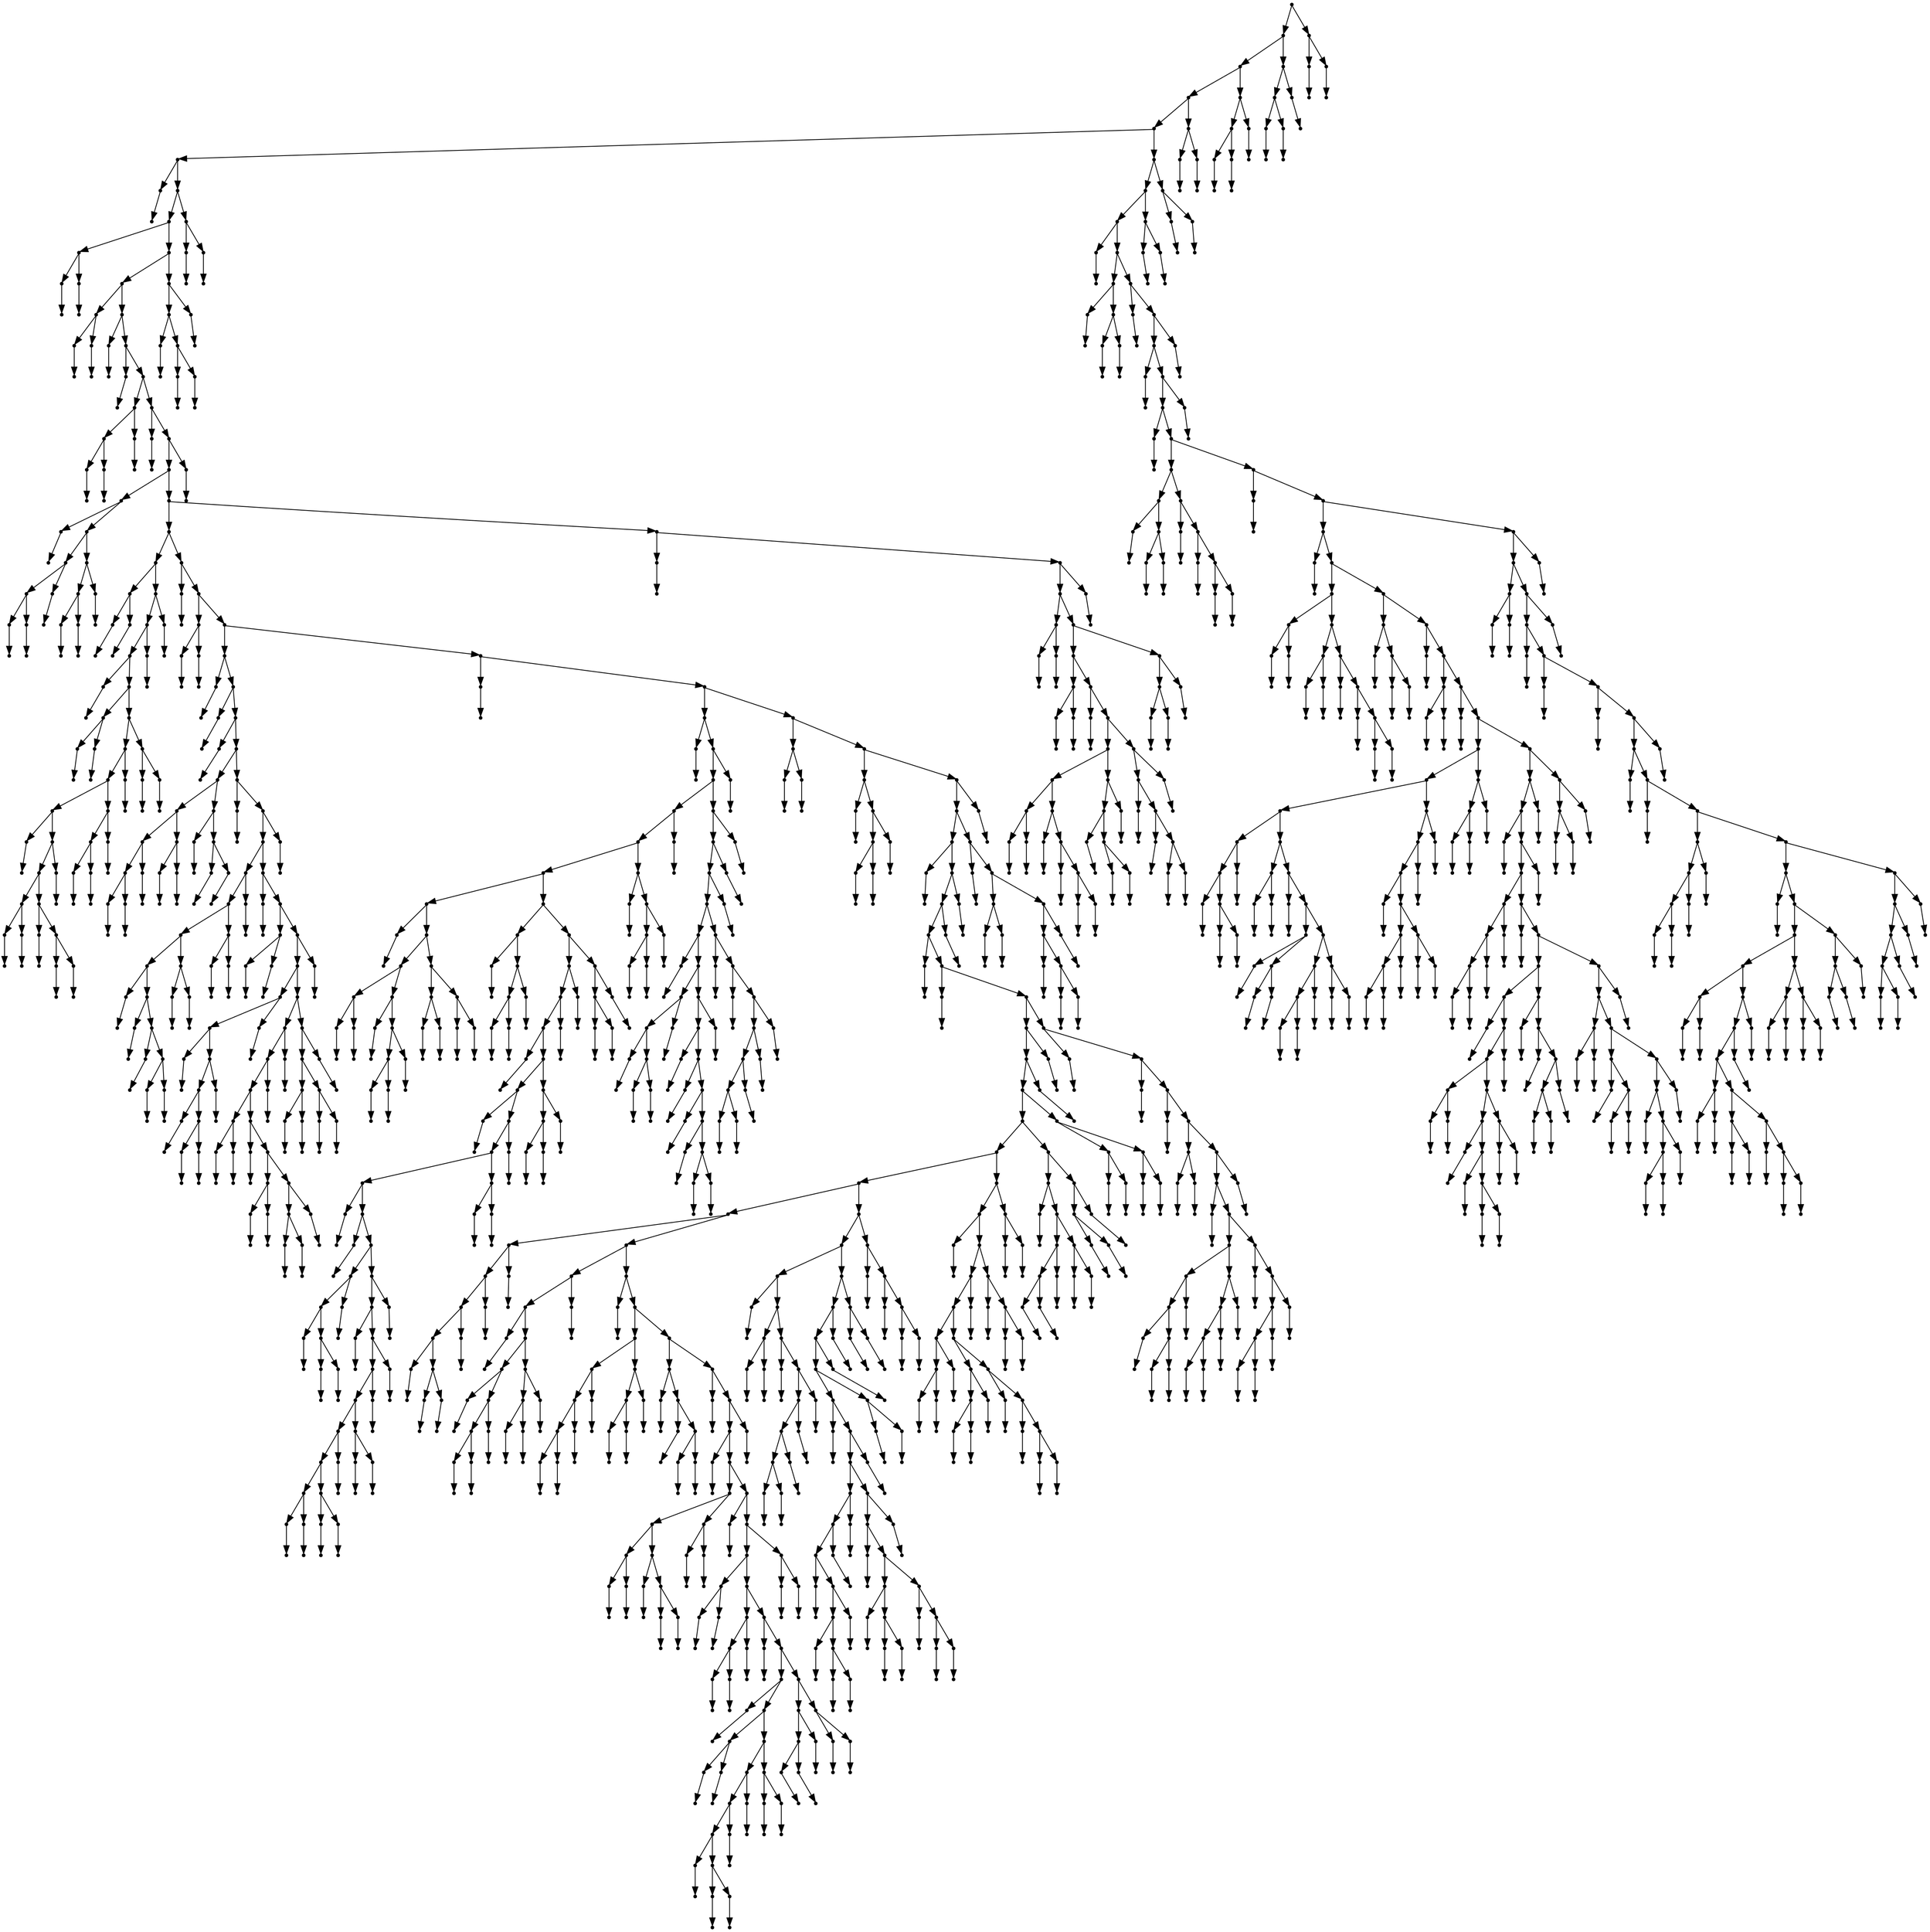 digraph {
  1534 [shape=point];
  1528 [shape=point];
  1519 [shape=point];
  1510 [shape=point];
  1504 [shape=point];
  1090 [shape=point];
  1 [shape=point];
  0 [shape=point];
  1089 [shape=point];
  1083 [shape=point];
  6 [shape=point];
  3 [shape=point];
  2 [shape=point];
  5 [shape=point];
  4 [shape=point];
  1082 [shape=point];
  1070 [shape=point];
  11 [shape=point];
  8 [shape=point];
  7 [shape=point];
  10 [shape=point];
  9 [shape=point];
  1069 [shape=point];
  13 [shape=point];
  12 [shape=point];
  1068 [shape=point];
  15 [shape=point];
  14 [shape=point];
  1067 [shape=point];
  23 [shape=point];
  20 [shape=point];
  17 [shape=point];
  16 [shape=point];
  19 [shape=point];
  18 [shape=point];
  22 [shape=point];
  21 [shape=point];
  1066 [shape=point];
  25 [shape=point];
  24 [shape=point];
  1065 [shape=point];
  1062 [shape=point];
  45 [shape=point];
  27 [shape=point];
  26 [shape=point];
  44 [shape=point];
  35 [shape=point];
  32 [shape=point];
  29 [shape=point];
  28 [shape=point];
  31 [shape=point];
  30 [shape=point];
  34 [shape=point];
  33 [shape=point];
  43 [shape=point];
  40 [shape=point];
  37 [shape=point];
  36 [shape=point];
  39 [shape=point];
  38 [shape=point];
  42 [shape=point];
  41 [shape=point];
  1061 [shape=point];
  986 [shape=point];
  104 [shape=point];
  50 [shape=point];
  47 [shape=point];
  46 [shape=point];
  49 [shape=point];
  48 [shape=point];
  103 [shape=point];
  100 [shape=point];
  97 [shape=point];
  52 [shape=point];
  51 [shape=point];
  96 [shape=point];
  57 [shape=point];
  54 [shape=point];
  53 [shape=point];
  56 [shape=point];
  55 [shape=point];
  95 [shape=point];
  89 [shape=point];
  86 [shape=point];
  77 [shape=point];
  59 [shape=point];
  58 [shape=point];
  76 [shape=point];
  73 [shape=point];
  64 [shape=point];
  61 [shape=point];
  60 [shape=point];
  63 [shape=point];
  62 [shape=point];
  72 [shape=point];
  66 [shape=point];
  65 [shape=point];
  71 [shape=point];
  68 [shape=point];
  67 [shape=point];
  70 [shape=point];
  69 [shape=point];
  75 [shape=point];
  74 [shape=point];
  85 [shape=point];
  82 [shape=point];
  79 [shape=point];
  78 [shape=point];
  81 [shape=point];
  80 [shape=point];
  84 [shape=point];
  83 [shape=point];
  88 [shape=point];
  87 [shape=point];
  94 [shape=point];
  91 [shape=point];
  90 [shape=point];
  93 [shape=point];
  92 [shape=point];
  99 [shape=point];
  98 [shape=point];
  102 [shape=point];
  101 [shape=point];
  985 [shape=point];
  106 [shape=point];
  105 [shape=point];
  984 [shape=point];
  111 [shape=point];
  108 [shape=point];
  107 [shape=point];
  110 [shape=point];
  109 [shape=point];
  983 [shape=point];
  254 [shape=point];
  113 [shape=point];
  112 [shape=point];
  253 [shape=point];
  115 [shape=point];
  114 [shape=point];
  252 [shape=point];
  117 [shape=point];
  116 [shape=point];
  251 [shape=point];
  140 [shape=point];
  131 [shape=point];
  125 [shape=point];
  122 [shape=point];
  119 [shape=point];
  118 [shape=point];
  121 [shape=point];
  120 [shape=point];
  124 [shape=point];
  123 [shape=point];
  130 [shape=point];
  127 [shape=point];
  126 [shape=point];
  129 [shape=point];
  128 [shape=point];
  139 [shape=point];
  133 [shape=point];
  132 [shape=point];
  138 [shape=point];
  135 [shape=point];
  134 [shape=point];
  137 [shape=point];
  136 [shape=point];
  250 [shape=point];
  142 [shape=point];
  141 [shape=point];
  249 [shape=point];
  246 [shape=point];
  171 [shape=point];
  168 [shape=point];
  162 [shape=point];
  156 [shape=point];
  144 [shape=point];
  143 [shape=point];
  155 [shape=point];
  146 [shape=point];
  145 [shape=point];
  154 [shape=point];
  148 [shape=point];
  147 [shape=point];
  153 [shape=point];
  150 [shape=point];
  149 [shape=point];
  152 [shape=point];
  151 [shape=point];
  161 [shape=point];
  158 [shape=point];
  157 [shape=point];
  160 [shape=point];
  159 [shape=point];
  167 [shape=point];
  164 [shape=point];
  163 [shape=point];
  166 [shape=point];
  165 [shape=point];
  170 [shape=point];
  169 [shape=point];
  245 [shape=point];
  173 [shape=point];
  172 [shape=point];
  244 [shape=point];
  178 [shape=point];
  175 [shape=point];
  174 [shape=point];
  177 [shape=point];
  176 [shape=point];
  243 [shape=point];
  240 [shape=point];
  195 [shape=point];
  192 [shape=point];
  180 [shape=point];
  179 [shape=point];
  191 [shape=point];
  188 [shape=point];
  182 [shape=point];
  181 [shape=point];
  187 [shape=point];
  184 [shape=point];
  183 [shape=point];
  186 [shape=point];
  185 [shape=point];
  190 [shape=point];
  189 [shape=point];
  194 [shape=point];
  193 [shape=point];
  239 [shape=point];
  224 [shape=point];
  221 [shape=point];
  218 [shape=point];
  200 [shape=point];
  197 [shape=point];
  196 [shape=point];
  199 [shape=point];
  198 [shape=point];
  217 [shape=point];
  202 [shape=point];
  201 [shape=point];
  216 [shape=point];
  207 [shape=point];
  204 [shape=point];
  203 [shape=point];
  206 [shape=point];
  205 [shape=point];
  215 [shape=point];
  212 [shape=point];
  209 [shape=point];
  208 [shape=point];
  211 [shape=point];
  210 [shape=point];
  214 [shape=point];
  213 [shape=point];
  220 [shape=point];
  219 [shape=point];
  223 [shape=point];
  222 [shape=point];
  238 [shape=point];
  235 [shape=point];
  229 [shape=point];
  226 [shape=point];
  225 [shape=point];
  228 [shape=point];
  227 [shape=point];
  234 [shape=point];
  231 [shape=point];
  230 [shape=point];
  233 [shape=point];
  232 [shape=point];
  237 [shape=point];
  236 [shape=point];
  242 [shape=point];
  241 [shape=point];
  248 [shape=point];
  247 [shape=point];
  982 [shape=point];
  256 [shape=point];
  255 [shape=point];
  981 [shape=point];
  477 [shape=point];
  258 [shape=point];
  257 [shape=point];
  476 [shape=point];
  473 [shape=point];
  407 [shape=point];
  404 [shape=point];
  392 [shape=point];
  290 [shape=point];
  260 [shape=point];
  259 [shape=point];
  289 [shape=point];
  277 [shape=point];
  265 [shape=point];
  262 [shape=point];
  261 [shape=point];
  264 [shape=point];
  263 [shape=point];
  276 [shape=point];
  267 [shape=point];
  266 [shape=point];
  275 [shape=point];
  272 [shape=point];
  269 [shape=point];
  268 [shape=point];
  271 [shape=point];
  270 [shape=point];
  274 [shape=point];
  273 [shape=point];
  288 [shape=point];
  282 [shape=point];
  279 [shape=point];
  278 [shape=point];
  281 [shape=point];
  280 [shape=point];
  287 [shape=point];
  284 [shape=point];
  283 [shape=point];
  286 [shape=point];
  285 [shape=point];
  391 [shape=point];
  301 [shape=point];
  292 [shape=point];
  291 [shape=point];
  300 [shape=point];
  297 [shape=point];
  294 [shape=point];
  293 [shape=point];
  296 [shape=point];
  295 [shape=point];
  299 [shape=point];
  298 [shape=point];
  390 [shape=point];
  381 [shape=point];
  378 [shape=point];
  375 [shape=point];
  303 [shape=point];
  302 [shape=point];
  374 [shape=point];
  365 [shape=point];
  305 [shape=point];
  304 [shape=point];
  364 [shape=point];
  361 [shape=point];
  355 [shape=point];
  307 [shape=point];
  306 [shape=point];
  354 [shape=point];
  309 [shape=point];
  308 [shape=point];
  353 [shape=point];
  320 [shape=point];
  317 [shape=point];
  311 [shape=point];
  310 [shape=point];
  316 [shape=point];
  313 [shape=point];
  312 [shape=point];
  315 [shape=point];
  314 [shape=point];
  319 [shape=point];
  318 [shape=point];
  352 [shape=point];
  349 [shape=point];
  322 [shape=point];
  321 [shape=point];
  348 [shape=point];
  345 [shape=point];
  342 [shape=point];
  336 [shape=point];
  333 [shape=point];
  327 [shape=point];
  324 [shape=point];
  323 [shape=point];
  326 [shape=point];
  325 [shape=point];
  332 [shape=point];
  329 [shape=point];
  328 [shape=point];
  331 [shape=point];
  330 [shape=point];
  335 [shape=point];
  334 [shape=point];
  341 [shape=point];
  338 [shape=point];
  337 [shape=point];
  340 [shape=point];
  339 [shape=point];
  344 [shape=point];
  343 [shape=point];
  347 [shape=point];
  346 [shape=point];
  351 [shape=point];
  350 [shape=point];
  360 [shape=point];
  357 [shape=point];
  356 [shape=point];
  359 [shape=point];
  358 [shape=point];
  363 [shape=point];
  362 [shape=point];
  373 [shape=point];
  370 [shape=point];
  367 [shape=point];
  366 [shape=point];
  369 [shape=point];
  368 [shape=point];
  372 [shape=point];
  371 [shape=point];
  377 [shape=point];
  376 [shape=point];
  380 [shape=point];
  379 [shape=point];
  389 [shape=point];
  386 [shape=point];
  383 [shape=point];
  382 [shape=point];
  385 [shape=point];
  384 [shape=point];
  388 [shape=point];
  387 [shape=point];
  403 [shape=point];
  394 [shape=point];
  393 [shape=point];
  402 [shape=point];
  399 [shape=point];
  396 [shape=point];
  395 [shape=point];
  398 [shape=point];
  397 [shape=point];
  401 [shape=point];
  400 [shape=point];
  406 [shape=point];
  405 [shape=point];
  472 [shape=point];
  469 [shape=point];
  466 [shape=point];
  463 [shape=point];
  442 [shape=point];
  409 [shape=point];
  408 [shape=point];
  441 [shape=point];
  420 [shape=point];
  417 [shape=point];
  411 [shape=point];
  410 [shape=point];
  416 [shape=point];
  413 [shape=point];
  412 [shape=point];
  415 [shape=point];
  414 [shape=point];
  419 [shape=point];
  418 [shape=point];
  440 [shape=point];
  437 [shape=point];
  422 [shape=point];
  421 [shape=point];
  436 [shape=point];
  424 [shape=point];
  423 [shape=point];
  435 [shape=point];
  426 [shape=point];
  425 [shape=point];
  434 [shape=point];
  428 [shape=point];
  427 [shape=point];
  433 [shape=point];
  430 [shape=point];
  429 [shape=point];
  432 [shape=point];
  431 [shape=point];
  439 [shape=point];
  438 [shape=point];
  462 [shape=point];
  444 [shape=point];
  443 [shape=point];
  461 [shape=point];
  446 [shape=point];
  445 [shape=point];
  460 [shape=point];
  457 [shape=point];
  454 [shape=point];
  451 [shape=point];
  448 [shape=point];
  447 [shape=point];
  450 [shape=point];
  449 [shape=point];
  453 [shape=point];
  452 [shape=point];
  456 [shape=point];
  455 [shape=point];
  459 [shape=point];
  458 [shape=point];
  465 [shape=point];
  464 [shape=point];
  468 [shape=point];
  467 [shape=point];
  471 [shape=point];
  470 [shape=point];
  475 [shape=point];
  474 [shape=point];
  980 [shape=point];
  482 [shape=point];
  479 [shape=point];
  478 [shape=point];
  481 [shape=point];
  480 [shape=point];
  979 [shape=point];
  493 [shape=point];
  484 [shape=point];
  483 [shape=point];
  492 [shape=point];
  489 [shape=point];
  486 [shape=point];
  485 [shape=point];
  488 [shape=point];
  487 [shape=point];
  491 [shape=point];
  490 [shape=point];
  978 [shape=point];
  975 [shape=point];
  954 [shape=point];
  495 [shape=point];
  494 [shape=point];
  953 [shape=point];
  950 [shape=point];
  947 [shape=point];
  497 [shape=point];
  496 [shape=point];
  946 [shape=point];
  499 [shape=point];
  498 [shape=point];
  945 [shape=point];
  885 [shape=point];
  882 [shape=point];
  879 [shape=point];
  867 [shape=point];
  840 [shape=point];
  789 [shape=point];
  681 [shape=point];
  516 [shape=point];
  513 [shape=point];
  510 [shape=point];
  507 [shape=point];
  501 [shape=point];
  500 [shape=point];
  506 [shape=point];
  503 [shape=point];
  502 [shape=point];
  505 [shape=point];
  504 [shape=point];
  509 [shape=point];
  508 [shape=point];
  512 [shape=point];
  511 [shape=point];
  515 [shape=point];
  514 [shape=point];
  680 [shape=point];
  542 [shape=point];
  539 [shape=point];
  518 [shape=point];
  517 [shape=point];
  538 [shape=point];
  529 [shape=point];
  520 [shape=point];
  519 [shape=point];
  528 [shape=point];
  525 [shape=point];
  522 [shape=point];
  521 [shape=point];
  524 [shape=point];
  523 [shape=point];
  527 [shape=point];
  526 [shape=point];
  537 [shape=point];
  534 [shape=point];
  531 [shape=point];
  530 [shape=point];
  533 [shape=point];
  532 [shape=point];
  536 [shape=point];
  535 [shape=point];
  541 [shape=point];
  540 [shape=point];
  679 [shape=point];
  544 [shape=point];
  543 [shape=point];
  678 [shape=point];
  564 [shape=point];
  555 [shape=point];
  552 [shape=point];
  549 [shape=point];
  546 [shape=point];
  545 [shape=point];
  548 [shape=point];
  547 [shape=point];
  551 [shape=point];
  550 [shape=point];
  554 [shape=point];
  553 [shape=point];
  563 [shape=point];
  560 [shape=point];
  557 [shape=point];
  556 [shape=point];
  559 [shape=point];
  558 [shape=point];
  562 [shape=point];
  561 [shape=point];
  677 [shape=point];
  575 [shape=point];
  566 [shape=point];
  565 [shape=point];
  574 [shape=point];
  568 [shape=point];
  567 [shape=point];
  573 [shape=point];
  570 [shape=point];
  569 [shape=point];
  572 [shape=point];
  571 [shape=point];
  676 [shape=point];
  577 [shape=point];
  576 [shape=point];
  675 [shape=point];
  672 [shape=point];
  579 [shape=point];
  578 [shape=point];
  671 [shape=point];
  599 [shape=point];
  593 [shape=point];
  584 [shape=point];
  581 [shape=point];
  580 [shape=point];
  583 [shape=point];
  582 [shape=point];
  592 [shape=point];
  586 [shape=point];
  585 [shape=point];
  591 [shape=point];
  588 [shape=point];
  587 [shape=point];
  590 [shape=point];
  589 [shape=point];
  598 [shape=point];
  595 [shape=point];
  594 [shape=point];
  597 [shape=point];
  596 [shape=point];
  670 [shape=point];
  601 [shape=point];
  600 [shape=point];
  669 [shape=point];
  663 [shape=point];
  606 [shape=point];
  603 [shape=point];
  602 [shape=point];
  605 [shape=point];
  604 [shape=point];
  662 [shape=point];
  614 [shape=point];
  611 [shape=point];
  608 [shape=point];
  607 [shape=point];
  610 [shape=point];
  609 [shape=point];
  613 [shape=point];
  612 [shape=point];
  661 [shape=point];
  616 [shape=point];
  615 [shape=point];
  660 [shape=point];
  645 [shape=point];
  618 [shape=point];
  617 [shape=point];
  644 [shape=point];
  623 [shape=point];
  620 [shape=point];
  619 [shape=point];
  622 [shape=point];
  621 [shape=point];
  643 [shape=point];
  637 [shape=point];
  634 [shape=point];
  631 [shape=point];
  625 [shape=point];
  624 [shape=point];
  630 [shape=point];
  627 [shape=point];
  626 [shape=point];
  629 [shape=point];
  628 [shape=point];
  633 [shape=point];
  632 [shape=point];
  636 [shape=point];
  635 [shape=point];
  642 [shape=point];
  639 [shape=point];
  638 [shape=point];
  641 [shape=point];
  640 [shape=point];
  659 [shape=point];
  653 [shape=point];
  650 [shape=point];
  647 [shape=point];
  646 [shape=point];
  649 [shape=point];
  648 [shape=point];
  652 [shape=point];
  651 [shape=point];
  658 [shape=point];
  655 [shape=point];
  654 [shape=point];
  657 [shape=point];
  656 [shape=point];
  668 [shape=point];
  665 [shape=point];
  664 [shape=point];
  667 [shape=point];
  666 [shape=point];
  674 [shape=point];
  673 [shape=point];
  788 [shape=point];
  776 [shape=point];
  707 [shape=point];
  683 [shape=point];
  682 [shape=point];
  706 [shape=point];
  688 [shape=point];
  685 [shape=point];
  684 [shape=point];
  687 [shape=point];
  686 [shape=point];
  705 [shape=point];
  690 [shape=point];
  689 [shape=point];
  704 [shape=point];
  701 [shape=point];
  698 [shape=point];
  695 [shape=point];
  692 [shape=point];
  691 [shape=point];
  694 [shape=point];
  693 [shape=point];
  697 [shape=point];
  696 [shape=point];
  700 [shape=point];
  699 [shape=point];
  703 [shape=point];
  702 [shape=point];
  775 [shape=point];
  769 [shape=point];
  766 [shape=point];
  763 [shape=point];
  757 [shape=point];
  709 [shape=point];
  708 [shape=point];
  756 [shape=point];
  753 [shape=point];
  729 [shape=point];
  726 [shape=point];
  723 [shape=point];
  711 [shape=point];
  710 [shape=point];
  722 [shape=point];
  719 [shape=point];
  713 [shape=point];
  712 [shape=point];
  718 [shape=point];
  715 [shape=point];
  714 [shape=point];
  717 [shape=point];
  716 [shape=point];
  721 [shape=point];
  720 [shape=point];
  725 [shape=point];
  724 [shape=point];
  728 [shape=point];
  727 [shape=point];
  752 [shape=point];
  749 [shape=point];
  731 [shape=point];
  730 [shape=point];
  748 [shape=point];
  739 [shape=point];
  733 [shape=point];
  732 [shape=point];
  738 [shape=point];
  735 [shape=point];
  734 [shape=point];
  737 [shape=point];
  736 [shape=point];
  747 [shape=point];
  741 [shape=point];
  740 [shape=point];
  746 [shape=point];
  743 [shape=point];
  742 [shape=point];
  745 [shape=point];
  744 [shape=point];
  751 [shape=point];
  750 [shape=point];
  755 [shape=point];
  754 [shape=point];
  762 [shape=point];
  759 [shape=point];
  758 [shape=point];
  761 [shape=point];
  760 [shape=point];
  765 [shape=point];
  764 [shape=point];
  768 [shape=point];
  767 [shape=point];
  774 [shape=point];
  771 [shape=point];
  770 [shape=point];
  773 [shape=point];
  772 [shape=point];
  787 [shape=point];
  778 [shape=point];
  777 [shape=point];
  786 [shape=point];
  780 [shape=point];
  779 [shape=point];
  785 [shape=point];
  782 [shape=point];
  781 [shape=point];
  784 [shape=point];
  783 [shape=point];
  839 [shape=point];
  833 [shape=point];
  791 [shape=point];
  790 [shape=point];
  832 [shape=point];
  823 [shape=point];
  820 [shape=point];
  799 [shape=point];
  796 [shape=point];
  793 [shape=point];
  792 [shape=point];
  795 [shape=point];
  794 [shape=point];
  798 [shape=point];
  797 [shape=point];
  819 [shape=point];
  807 [shape=point];
  804 [shape=point];
  801 [shape=point];
  800 [shape=point];
  803 [shape=point];
  802 [shape=point];
  806 [shape=point];
  805 [shape=point];
  818 [shape=point];
  809 [shape=point];
  808 [shape=point];
  817 [shape=point];
  811 [shape=point];
  810 [shape=point];
  816 [shape=point];
  813 [shape=point];
  812 [shape=point];
  815 [shape=point];
  814 [shape=point];
  822 [shape=point];
  821 [shape=point];
  831 [shape=point];
  825 [shape=point];
  824 [shape=point];
  830 [shape=point];
  827 [shape=point];
  826 [shape=point];
  829 [shape=point];
  828 [shape=point];
  838 [shape=point];
  835 [shape=point];
  834 [shape=point];
  837 [shape=point];
  836 [shape=point];
  866 [shape=point];
  857 [shape=point];
  842 [shape=point];
  841 [shape=point];
  856 [shape=point];
  850 [shape=point];
  847 [shape=point];
  844 [shape=point];
  843 [shape=point];
  846 [shape=point];
  845 [shape=point];
  849 [shape=point];
  848 [shape=point];
  855 [shape=point];
  852 [shape=point];
  851 [shape=point];
  854 [shape=point];
  853 [shape=point];
  865 [shape=point];
  862 [shape=point];
  859 [shape=point];
  858 [shape=point];
  861 [shape=point];
  860 [shape=point];
  864 [shape=point];
  863 [shape=point];
  878 [shape=point];
  872 [shape=point];
  869 [shape=point];
  868 [shape=point];
  871 [shape=point];
  870 [shape=point];
  877 [shape=point];
  874 [shape=point];
  873 [shape=point];
  876 [shape=point];
  875 [shape=point];
  881 [shape=point];
  880 [shape=point];
  884 [shape=point];
  883 [shape=point];
  944 [shape=point];
  887 [shape=point];
  886 [shape=point];
  943 [shape=point];
  889 [shape=point];
  888 [shape=point];
  942 [shape=point];
  891 [shape=point];
  890 [shape=point];
  941 [shape=point];
  896 [shape=point];
  893 [shape=point];
  892 [shape=point];
  895 [shape=point];
  894 [shape=point];
  940 [shape=point];
  937 [shape=point];
  898 [shape=point];
  897 [shape=point];
  936 [shape=point];
  921 [shape=point];
  909 [shape=point];
  906 [shape=point];
  900 [shape=point];
  899 [shape=point];
  905 [shape=point];
  902 [shape=point];
  901 [shape=point];
  904 [shape=point];
  903 [shape=point];
  908 [shape=point];
  907 [shape=point];
  920 [shape=point];
  917 [shape=point];
  914 [shape=point];
  911 [shape=point];
  910 [shape=point];
  913 [shape=point];
  912 [shape=point];
  916 [shape=point];
  915 [shape=point];
  919 [shape=point];
  918 [shape=point];
  935 [shape=point];
  923 [shape=point];
  922 [shape=point];
  934 [shape=point];
  931 [shape=point];
  928 [shape=point];
  925 [shape=point];
  924 [shape=point];
  927 [shape=point];
  926 [shape=point];
  930 [shape=point];
  929 [shape=point];
  933 [shape=point];
  932 [shape=point];
  939 [shape=point];
  938 [shape=point];
  949 [shape=point];
  948 [shape=point];
  952 [shape=point];
  951 [shape=point];
  974 [shape=point];
  956 [shape=point];
  955 [shape=point];
  973 [shape=point];
  961 [shape=point];
  958 [shape=point];
  957 [shape=point];
  960 [shape=point];
  959 [shape=point];
  972 [shape=point];
  969 [shape=point];
  963 [shape=point];
  962 [shape=point];
  968 [shape=point];
  965 [shape=point];
  964 [shape=point];
  967 [shape=point];
  966 [shape=point];
  971 [shape=point];
  970 [shape=point];
  977 [shape=point];
  976 [shape=point];
  1060 [shape=point];
  988 [shape=point];
  987 [shape=point];
  1059 [shape=point];
  1056 [shape=point];
  993 [shape=point];
  990 [shape=point];
  989 [shape=point];
  992 [shape=point];
  991 [shape=point];
  1055 [shape=point];
  1046 [shape=point];
  998 [shape=point];
  995 [shape=point];
  994 [shape=point];
  997 [shape=point];
  996 [shape=point];
  1045 [shape=point];
  1000 [shape=point];
  999 [shape=point];
  1044 [shape=point];
  1029 [shape=point];
  1017 [shape=point];
  1005 [shape=point];
  1002 [shape=point];
  1001 [shape=point];
  1004 [shape=point];
  1003 [shape=point];
  1016 [shape=point];
  1007 [shape=point];
  1006 [shape=point];
  1015 [shape=point];
  1009 [shape=point];
  1008 [shape=point];
  1014 [shape=point];
  1011 [shape=point];
  1010 [shape=point];
  1013 [shape=point];
  1012 [shape=point];
  1028 [shape=point];
  1025 [shape=point];
  1019 [shape=point];
  1018 [shape=point];
  1024 [shape=point];
  1021 [shape=point];
  1020 [shape=point];
  1023 [shape=point];
  1022 [shape=point];
  1027 [shape=point];
  1026 [shape=point];
  1043 [shape=point];
  1040 [shape=point];
  1031 [shape=point];
  1030 [shape=point];
  1039 [shape=point];
  1033 [shape=point];
  1032 [shape=point];
  1038 [shape=point];
  1035 [shape=point];
  1034 [shape=point];
  1037 [shape=point];
  1036 [shape=point];
  1042 [shape=point];
  1041 [shape=point];
  1054 [shape=point];
  1051 [shape=point];
  1048 [shape=point];
  1047 [shape=point];
  1050 [shape=point];
  1049 [shape=point];
  1053 [shape=point];
  1052 [shape=point];
  1058 [shape=point];
  1057 [shape=point];
  1064 [shape=point];
  1063 [shape=point];
  1081 [shape=point];
  1078 [shape=point];
  1072 [shape=point];
  1071 [shape=point];
  1077 [shape=point];
  1074 [shape=point];
  1073 [shape=point];
  1076 [shape=point];
  1075 [shape=point];
  1080 [shape=point];
  1079 [shape=point];
  1088 [shape=point];
  1085 [shape=point];
  1084 [shape=point];
  1087 [shape=point];
  1086 [shape=point];
  1503 [shape=point];
  1497 [shape=point];
  1491 [shape=point];
  1092 [shape=point];
  1091 [shape=point];
  1490 [shape=point];
  1100 [shape=point];
  1094 [shape=point];
  1093 [shape=point];
  1099 [shape=point];
  1096 [shape=point];
  1095 [shape=point];
  1098 [shape=point];
  1097 [shape=point];
  1489 [shape=point];
  1102 [shape=point];
  1101 [shape=point];
  1488 [shape=point];
  1485 [shape=point];
  1104 [shape=point];
  1103 [shape=point];
  1484 [shape=point];
  1481 [shape=point];
  1106 [shape=point];
  1105 [shape=point];
  1480 [shape=point];
  1126 [shape=point];
  1114 [shape=point];
  1108 [shape=point];
  1107 [shape=point];
  1113 [shape=point];
  1110 [shape=point];
  1109 [shape=point];
  1112 [shape=point];
  1111 [shape=point];
  1125 [shape=point];
  1116 [shape=point];
  1115 [shape=point];
  1124 [shape=point];
  1118 [shape=point];
  1117 [shape=point];
  1123 [shape=point];
  1120 [shape=point];
  1119 [shape=point];
  1122 [shape=point];
  1121 [shape=point];
  1479 [shape=point];
  1128 [shape=point];
  1127 [shape=point];
  1478 [shape=point];
  1364 [shape=point];
  1130 [shape=point];
  1129 [shape=point];
  1363 [shape=point];
  1153 [shape=point];
  1135 [shape=point];
  1132 [shape=point];
  1131 [shape=point];
  1134 [shape=point];
  1133 [shape=point];
  1152 [shape=point];
  1140 [shape=point];
  1137 [shape=point];
  1136 [shape=point];
  1139 [shape=point];
  1138 [shape=point];
  1151 [shape=point];
  1142 [shape=point];
  1141 [shape=point];
  1150 [shape=point];
  1144 [shape=point];
  1143 [shape=point];
  1149 [shape=point];
  1146 [shape=point];
  1145 [shape=point];
  1148 [shape=point];
  1147 [shape=point];
  1362 [shape=point];
  1161 [shape=point];
  1155 [shape=point];
  1154 [shape=point];
  1160 [shape=point];
  1157 [shape=point];
  1156 [shape=point];
  1159 [shape=point];
  1158 [shape=point];
  1361 [shape=point];
  1163 [shape=point];
  1162 [shape=point];
  1360 [shape=point];
  1168 [shape=point];
  1165 [shape=point];
  1164 [shape=point];
  1167 [shape=point];
  1166 [shape=point];
  1359 [shape=point];
  1170 [shape=point];
  1169 [shape=point];
  1358 [shape=point];
  1247 [shape=point];
  1238 [shape=point];
  1214 [shape=point];
  1181 [shape=point];
  1178 [shape=point];
  1172 [shape=point];
  1171 [shape=point];
  1177 [shape=point];
  1174 [shape=point];
  1173 [shape=point];
  1176 [shape=point];
  1175 [shape=point];
  1180 [shape=point];
  1179 [shape=point];
  1213 [shape=point];
  1186 [shape=point];
  1183 [shape=point];
  1182 [shape=point];
  1185 [shape=point];
  1184 [shape=point];
  1212 [shape=point];
  1188 [shape=point];
  1187 [shape=point];
  1211 [shape=point];
  1196 [shape=point];
  1190 [shape=point];
  1189 [shape=point];
  1195 [shape=point];
  1192 [shape=point];
  1191 [shape=point];
  1194 [shape=point];
  1193 [shape=point];
  1210 [shape=point];
  1204 [shape=point];
  1201 [shape=point];
  1198 [shape=point];
  1197 [shape=point];
  1200 [shape=point];
  1199 [shape=point];
  1203 [shape=point];
  1202 [shape=point];
  1209 [shape=point];
  1206 [shape=point];
  1205 [shape=point];
  1208 [shape=point];
  1207 [shape=point];
  1237 [shape=point];
  1234 [shape=point];
  1231 [shape=point];
  1216 [shape=point];
  1215 [shape=point];
  1230 [shape=point];
  1224 [shape=point];
  1221 [shape=point];
  1218 [shape=point];
  1217 [shape=point];
  1220 [shape=point];
  1219 [shape=point];
  1223 [shape=point];
  1222 [shape=point];
  1229 [shape=point];
  1226 [shape=point];
  1225 [shape=point];
  1228 [shape=point];
  1227 [shape=point];
  1233 [shape=point];
  1232 [shape=point];
  1236 [shape=point];
  1235 [shape=point];
  1246 [shape=point];
  1243 [shape=point];
  1240 [shape=point];
  1239 [shape=point];
  1242 [shape=point];
  1241 [shape=point];
  1245 [shape=point];
  1244 [shape=point];
  1357 [shape=point];
  1348 [shape=point];
  1345 [shape=point];
  1249 [shape=point];
  1248 [shape=point];
  1344 [shape=point];
  1341 [shape=point];
  1260 [shape=point];
  1257 [shape=point];
  1254 [shape=point];
  1251 [shape=point];
  1250 [shape=point];
  1253 [shape=point];
  1252 [shape=point];
  1256 [shape=point];
  1255 [shape=point];
  1259 [shape=point];
  1258 [shape=point];
  1340 [shape=point];
  1262 [shape=point];
  1261 [shape=point];
  1339 [shape=point];
  1306 [shape=point];
  1291 [shape=point];
  1264 [shape=point];
  1263 [shape=point];
  1290 [shape=point];
  1287 [shape=point];
  1269 [shape=point];
  1266 [shape=point];
  1265 [shape=point];
  1268 [shape=point];
  1267 [shape=point];
  1286 [shape=point];
  1280 [shape=point];
  1271 [shape=point];
  1270 [shape=point];
  1279 [shape=point];
  1273 [shape=point];
  1272 [shape=point];
  1278 [shape=point];
  1275 [shape=point];
  1274 [shape=point];
  1277 [shape=point];
  1276 [shape=point];
  1285 [shape=point];
  1282 [shape=point];
  1281 [shape=point];
  1284 [shape=point];
  1283 [shape=point];
  1289 [shape=point];
  1288 [shape=point];
  1305 [shape=point];
  1293 [shape=point];
  1292 [shape=point];
  1304 [shape=point];
  1295 [shape=point];
  1294 [shape=point];
  1303 [shape=point];
  1300 [shape=point];
  1297 [shape=point];
  1296 [shape=point];
  1299 [shape=point];
  1298 [shape=point];
  1302 [shape=point];
  1301 [shape=point];
  1338 [shape=point];
  1335 [shape=point];
  1311 [shape=point];
  1308 [shape=point];
  1307 [shape=point];
  1310 [shape=point];
  1309 [shape=point];
  1334 [shape=point];
  1319 [shape=point];
  1313 [shape=point];
  1312 [shape=point];
  1318 [shape=point];
  1315 [shape=point];
  1314 [shape=point];
  1317 [shape=point];
  1316 [shape=point];
  1333 [shape=point];
  1330 [shape=point];
  1321 [shape=point];
  1320 [shape=point];
  1329 [shape=point];
  1326 [shape=point];
  1323 [shape=point];
  1322 [shape=point];
  1325 [shape=point];
  1324 [shape=point];
  1328 [shape=point];
  1327 [shape=point];
  1332 [shape=point];
  1331 [shape=point];
  1337 [shape=point];
  1336 [shape=point];
  1343 [shape=point];
  1342 [shape=point];
  1347 [shape=point];
  1346 [shape=point];
  1356 [shape=point];
  1353 [shape=point];
  1350 [shape=point];
  1349 [shape=point];
  1352 [shape=point];
  1351 [shape=point];
  1355 [shape=point];
  1354 [shape=point];
  1477 [shape=point];
  1474 [shape=point];
  1369 [shape=point];
  1366 [shape=point];
  1365 [shape=point];
  1368 [shape=point];
  1367 [shape=point];
  1473 [shape=point];
  1470 [shape=point];
  1371 [shape=point];
  1370 [shape=point];
  1469 [shape=point];
  1373 [shape=point];
  1372 [shape=point];
  1468 [shape=point];
  1375 [shape=point];
  1374 [shape=point];
  1467 [shape=point];
  1464 [shape=point];
  1377 [shape=point];
  1376 [shape=point];
  1463 [shape=point];
  1379 [shape=point];
  1378 [shape=point];
  1462 [shape=point];
  1390 [shape=point];
  1387 [shape=point];
  1384 [shape=point];
  1381 [shape=point];
  1380 [shape=point];
  1383 [shape=point];
  1382 [shape=point];
  1386 [shape=point];
  1385 [shape=point];
  1389 [shape=point];
  1388 [shape=point];
  1461 [shape=point];
  1446 [shape=point];
  1392 [shape=point];
  1391 [shape=point];
  1445 [shape=point];
  1436 [shape=point];
  1424 [shape=point];
  1397 [shape=point];
  1394 [shape=point];
  1393 [shape=point];
  1396 [shape=point];
  1395 [shape=point];
  1423 [shape=point];
  1420 [shape=point];
  1417 [shape=point];
  1402 [shape=point];
  1399 [shape=point];
  1398 [shape=point];
  1401 [shape=point];
  1400 [shape=point];
  1416 [shape=point];
  1407 [shape=point];
  1404 [shape=point];
  1403 [shape=point];
  1406 [shape=point];
  1405 [shape=point];
  1415 [shape=point];
  1409 [shape=point];
  1408 [shape=point];
  1414 [shape=point];
  1411 [shape=point];
  1410 [shape=point];
  1413 [shape=point];
  1412 [shape=point];
  1419 [shape=point];
  1418 [shape=point];
  1422 [shape=point];
  1421 [shape=point];
  1435 [shape=point];
  1429 [shape=point];
  1426 [shape=point];
  1425 [shape=point];
  1428 [shape=point];
  1427 [shape=point];
  1434 [shape=point];
  1431 [shape=point];
  1430 [shape=point];
  1433 [shape=point];
  1432 [shape=point];
  1444 [shape=point];
  1441 [shape=point];
  1438 [shape=point];
  1437 [shape=point];
  1440 [shape=point];
  1439 [shape=point];
  1443 [shape=point];
  1442 [shape=point];
  1460 [shape=point];
  1457 [shape=point];
  1454 [shape=point];
  1451 [shape=point];
  1448 [shape=point];
  1447 [shape=point];
  1450 [shape=point];
  1449 [shape=point];
  1453 [shape=point];
  1452 [shape=point];
  1456 [shape=point];
  1455 [shape=point];
  1459 [shape=point];
  1458 [shape=point];
  1466 [shape=point];
  1465 [shape=point];
  1472 [shape=point];
  1471 [shape=point];
  1476 [shape=point];
  1475 [shape=point];
  1483 [shape=point];
  1482 [shape=point];
  1487 [shape=point];
  1486 [shape=point];
  1496 [shape=point];
  1493 [shape=point];
  1492 [shape=point];
  1495 [shape=point];
  1494 [shape=point];
  1502 [shape=point];
  1499 [shape=point];
  1498 [shape=point];
  1501 [shape=point];
  1500 [shape=point];
  1509 [shape=point];
  1506 [shape=point];
  1505 [shape=point];
  1508 [shape=point];
  1507 [shape=point];
  1518 [shape=point];
  1515 [shape=point];
  1512 [shape=point];
  1511 [shape=point];
  1514 [shape=point];
  1513 [shape=point];
  1517 [shape=point];
  1516 [shape=point];
  1527 [shape=point];
  1524 [shape=point];
  1521 [shape=point];
  1520 [shape=point];
  1523 [shape=point];
  1522 [shape=point];
  1526 [shape=point];
  1525 [shape=point];
  1533 [shape=point];
  1530 [shape=point];
  1529 [shape=point];
  1532 [shape=point];
  1531 [shape=point];
1534 -> 1528;
1528 -> 1519;
1519 -> 1510;
1510 -> 1504;
1504 -> 1090;
1090 -> 1;
1 -> 0;
1090 -> 1089;
1089 -> 1083;
1083 -> 6;
6 -> 3;
3 -> 2;
6 -> 5;
5 -> 4;
1083 -> 1082;
1082 -> 1070;
1070 -> 11;
11 -> 8;
8 -> 7;
11 -> 10;
10 -> 9;
1070 -> 1069;
1069 -> 13;
13 -> 12;
1069 -> 1068;
1068 -> 15;
15 -> 14;
1068 -> 1067;
1067 -> 23;
23 -> 20;
20 -> 17;
17 -> 16;
20 -> 19;
19 -> 18;
23 -> 22;
22 -> 21;
1067 -> 1066;
1066 -> 25;
25 -> 24;
1066 -> 1065;
1065 -> 1062;
1062 -> 45;
45 -> 27;
27 -> 26;
45 -> 44;
44 -> 35;
35 -> 32;
32 -> 29;
29 -> 28;
32 -> 31;
31 -> 30;
35 -> 34;
34 -> 33;
44 -> 43;
43 -> 40;
40 -> 37;
37 -> 36;
40 -> 39;
39 -> 38;
43 -> 42;
42 -> 41;
1062 -> 1061;
1061 -> 986;
986 -> 104;
104 -> 50;
50 -> 47;
47 -> 46;
50 -> 49;
49 -> 48;
104 -> 103;
103 -> 100;
100 -> 97;
97 -> 52;
52 -> 51;
97 -> 96;
96 -> 57;
57 -> 54;
54 -> 53;
57 -> 56;
56 -> 55;
96 -> 95;
95 -> 89;
89 -> 86;
86 -> 77;
77 -> 59;
59 -> 58;
77 -> 76;
76 -> 73;
73 -> 64;
64 -> 61;
61 -> 60;
64 -> 63;
63 -> 62;
73 -> 72;
72 -> 66;
66 -> 65;
72 -> 71;
71 -> 68;
68 -> 67;
71 -> 70;
70 -> 69;
76 -> 75;
75 -> 74;
86 -> 85;
85 -> 82;
82 -> 79;
79 -> 78;
82 -> 81;
81 -> 80;
85 -> 84;
84 -> 83;
89 -> 88;
88 -> 87;
95 -> 94;
94 -> 91;
91 -> 90;
94 -> 93;
93 -> 92;
100 -> 99;
99 -> 98;
103 -> 102;
102 -> 101;
986 -> 985;
985 -> 106;
106 -> 105;
985 -> 984;
984 -> 111;
111 -> 108;
108 -> 107;
111 -> 110;
110 -> 109;
984 -> 983;
983 -> 254;
254 -> 113;
113 -> 112;
254 -> 253;
253 -> 115;
115 -> 114;
253 -> 252;
252 -> 117;
117 -> 116;
252 -> 251;
251 -> 140;
140 -> 131;
131 -> 125;
125 -> 122;
122 -> 119;
119 -> 118;
122 -> 121;
121 -> 120;
125 -> 124;
124 -> 123;
131 -> 130;
130 -> 127;
127 -> 126;
130 -> 129;
129 -> 128;
140 -> 139;
139 -> 133;
133 -> 132;
139 -> 138;
138 -> 135;
135 -> 134;
138 -> 137;
137 -> 136;
251 -> 250;
250 -> 142;
142 -> 141;
250 -> 249;
249 -> 246;
246 -> 171;
171 -> 168;
168 -> 162;
162 -> 156;
156 -> 144;
144 -> 143;
156 -> 155;
155 -> 146;
146 -> 145;
155 -> 154;
154 -> 148;
148 -> 147;
154 -> 153;
153 -> 150;
150 -> 149;
153 -> 152;
152 -> 151;
162 -> 161;
161 -> 158;
158 -> 157;
161 -> 160;
160 -> 159;
168 -> 167;
167 -> 164;
164 -> 163;
167 -> 166;
166 -> 165;
171 -> 170;
170 -> 169;
246 -> 245;
245 -> 173;
173 -> 172;
245 -> 244;
244 -> 178;
178 -> 175;
175 -> 174;
178 -> 177;
177 -> 176;
244 -> 243;
243 -> 240;
240 -> 195;
195 -> 192;
192 -> 180;
180 -> 179;
192 -> 191;
191 -> 188;
188 -> 182;
182 -> 181;
188 -> 187;
187 -> 184;
184 -> 183;
187 -> 186;
186 -> 185;
191 -> 190;
190 -> 189;
195 -> 194;
194 -> 193;
240 -> 239;
239 -> 224;
224 -> 221;
221 -> 218;
218 -> 200;
200 -> 197;
197 -> 196;
200 -> 199;
199 -> 198;
218 -> 217;
217 -> 202;
202 -> 201;
217 -> 216;
216 -> 207;
207 -> 204;
204 -> 203;
207 -> 206;
206 -> 205;
216 -> 215;
215 -> 212;
212 -> 209;
209 -> 208;
212 -> 211;
211 -> 210;
215 -> 214;
214 -> 213;
221 -> 220;
220 -> 219;
224 -> 223;
223 -> 222;
239 -> 238;
238 -> 235;
235 -> 229;
229 -> 226;
226 -> 225;
229 -> 228;
228 -> 227;
235 -> 234;
234 -> 231;
231 -> 230;
234 -> 233;
233 -> 232;
238 -> 237;
237 -> 236;
243 -> 242;
242 -> 241;
249 -> 248;
248 -> 247;
983 -> 982;
982 -> 256;
256 -> 255;
982 -> 981;
981 -> 477;
477 -> 258;
258 -> 257;
477 -> 476;
476 -> 473;
473 -> 407;
407 -> 404;
404 -> 392;
392 -> 290;
290 -> 260;
260 -> 259;
290 -> 289;
289 -> 277;
277 -> 265;
265 -> 262;
262 -> 261;
265 -> 264;
264 -> 263;
277 -> 276;
276 -> 267;
267 -> 266;
276 -> 275;
275 -> 272;
272 -> 269;
269 -> 268;
272 -> 271;
271 -> 270;
275 -> 274;
274 -> 273;
289 -> 288;
288 -> 282;
282 -> 279;
279 -> 278;
282 -> 281;
281 -> 280;
288 -> 287;
287 -> 284;
284 -> 283;
287 -> 286;
286 -> 285;
392 -> 391;
391 -> 301;
301 -> 292;
292 -> 291;
301 -> 300;
300 -> 297;
297 -> 294;
294 -> 293;
297 -> 296;
296 -> 295;
300 -> 299;
299 -> 298;
391 -> 390;
390 -> 381;
381 -> 378;
378 -> 375;
375 -> 303;
303 -> 302;
375 -> 374;
374 -> 365;
365 -> 305;
305 -> 304;
365 -> 364;
364 -> 361;
361 -> 355;
355 -> 307;
307 -> 306;
355 -> 354;
354 -> 309;
309 -> 308;
354 -> 353;
353 -> 320;
320 -> 317;
317 -> 311;
311 -> 310;
317 -> 316;
316 -> 313;
313 -> 312;
316 -> 315;
315 -> 314;
320 -> 319;
319 -> 318;
353 -> 352;
352 -> 349;
349 -> 322;
322 -> 321;
349 -> 348;
348 -> 345;
345 -> 342;
342 -> 336;
336 -> 333;
333 -> 327;
327 -> 324;
324 -> 323;
327 -> 326;
326 -> 325;
333 -> 332;
332 -> 329;
329 -> 328;
332 -> 331;
331 -> 330;
336 -> 335;
335 -> 334;
342 -> 341;
341 -> 338;
338 -> 337;
341 -> 340;
340 -> 339;
345 -> 344;
344 -> 343;
348 -> 347;
347 -> 346;
352 -> 351;
351 -> 350;
361 -> 360;
360 -> 357;
357 -> 356;
360 -> 359;
359 -> 358;
364 -> 363;
363 -> 362;
374 -> 373;
373 -> 370;
370 -> 367;
367 -> 366;
370 -> 369;
369 -> 368;
373 -> 372;
372 -> 371;
378 -> 377;
377 -> 376;
381 -> 380;
380 -> 379;
390 -> 389;
389 -> 386;
386 -> 383;
383 -> 382;
386 -> 385;
385 -> 384;
389 -> 388;
388 -> 387;
404 -> 403;
403 -> 394;
394 -> 393;
403 -> 402;
402 -> 399;
399 -> 396;
396 -> 395;
399 -> 398;
398 -> 397;
402 -> 401;
401 -> 400;
407 -> 406;
406 -> 405;
473 -> 472;
472 -> 469;
469 -> 466;
466 -> 463;
463 -> 442;
442 -> 409;
409 -> 408;
442 -> 441;
441 -> 420;
420 -> 417;
417 -> 411;
411 -> 410;
417 -> 416;
416 -> 413;
413 -> 412;
416 -> 415;
415 -> 414;
420 -> 419;
419 -> 418;
441 -> 440;
440 -> 437;
437 -> 422;
422 -> 421;
437 -> 436;
436 -> 424;
424 -> 423;
436 -> 435;
435 -> 426;
426 -> 425;
435 -> 434;
434 -> 428;
428 -> 427;
434 -> 433;
433 -> 430;
430 -> 429;
433 -> 432;
432 -> 431;
440 -> 439;
439 -> 438;
463 -> 462;
462 -> 444;
444 -> 443;
462 -> 461;
461 -> 446;
446 -> 445;
461 -> 460;
460 -> 457;
457 -> 454;
454 -> 451;
451 -> 448;
448 -> 447;
451 -> 450;
450 -> 449;
454 -> 453;
453 -> 452;
457 -> 456;
456 -> 455;
460 -> 459;
459 -> 458;
466 -> 465;
465 -> 464;
469 -> 468;
468 -> 467;
472 -> 471;
471 -> 470;
476 -> 475;
475 -> 474;
981 -> 980;
980 -> 482;
482 -> 479;
479 -> 478;
482 -> 481;
481 -> 480;
980 -> 979;
979 -> 493;
493 -> 484;
484 -> 483;
493 -> 492;
492 -> 489;
489 -> 486;
486 -> 485;
489 -> 488;
488 -> 487;
492 -> 491;
491 -> 490;
979 -> 978;
978 -> 975;
975 -> 954;
954 -> 495;
495 -> 494;
954 -> 953;
953 -> 950;
950 -> 947;
947 -> 497;
497 -> 496;
947 -> 946;
946 -> 499;
499 -> 498;
946 -> 945;
945 -> 885;
885 -> 882;
882 -> 879;
879 -> 867;
867 -> 840;
840 -> 789;
789 -> 681;
681 -> 516;
516 -> 513;
513 -> 510;
510 -> 507;
507 -> 501;
501 -> 500;
507 -> 506;
506 -> 503;
503 -> 502;
506 -> 505;
505 -> 504;
510 -> 509;
509 -> 508;
513 -> 512;
512 -> 511;
516 -> 515;
515 -> 514;
681 -> 680;
680 -> 542;
542 -> 539;
539 -> 518;
518 -> 517;
539 -> 538;
538 -> 529;
529 -> 520;
520 -> 519;
529 -> 528;
528 -> 525;
525 -> 522;
522 -> 521;
525 -> 524;
524 -> 523;
528 -> 527;
527 -> 526;
538 -> 537;
537 -> 534;
534 -> 531;
531 -> 530;
534 -> 533;
533 -> 532;
537 -> 536;
536 -> 535;
542 -> 541;
541 -> 540;
680 -> 679;
679 -> 544;
544 -> 543;
679 -> 678;
678 -> 564;
564 -> 555;
555 -> 552;
552 -> 549;
549 -> 546;
546 -> 545;
549 -> 548;
548 -> 547;
552 -> 551;
551 -> 550;
555 -> 554;
554 -> 553;
564 -> 563;
563 -> 560;
560 -> 557;
557 -> 556;
560 -> 559;
559 -> 558;
563 -> 562;
562 -> 561;
678 -> 677;
677 -> 575;
575 -> 566;
566 -> 565;
575 -> 574;
574 -> 568;
568 -> 567;
574 -> 573;
573 -> 570;
570 -> 569;
573 -> 572;
572 -> 571;
677 -> 676;
676 -> 577;
577 -> 576;
676 -> 675;
675 -> 672;
672 -> 579;
579 -> 578;
672 -> 671;
671 -> 599;
599 -> 593;
593 -> 584;
584 -> 581;
581 -> 580;
584 -> 583;
583 -> 582;
593 -> 592;
592 -> 586;
586 -> 585;
592 -> 591;
591 -> 588;
588 -> 587;
591 -> 590;
590 -> 589;
599 -> 598;
598 -> 595;
595 -> 594;
598 -> 597;
597 -> 596;
671 -> 670;
670 -> 601;
601 -> 600;
670 -> 669;
669 -> 663;
663 -> 606;
606 -> 603;
603 -> 602;
606 -> 605;
605 -> 604;
663 -> 662;
662 -> 614;
614 -> 611;
611 -> 608;
608 -> 607;
611 -> 610;
610 -> 609;
614 -> 613;
613 -> 612;
662 -> 661;
661 -> 616;
616 -> 615;
661 -> 660;
660 -> 645;
645 -> 618;
618 -> 617;
645 -> 644;
644 -> 623;
623 -> 620;
620 -> 619;
623 -> 622;
622 -> 621;
644 -> 643;
643 -> 637;
637 -> 634;
634 -> 631;
631 -> 625;
625 -> 624;
631 -> 630;
630 -> 627;
627 -> 626;
630 -> 629;
629 -> 628;
634 -> 633;
633 -> 632;
637 -> 636;
636 -> 635;
643 -> 642;
642 -> 639;
639 -> 638;
642 -> 641;
641 -> 640;
660 -> 659;
659 -> 653;
653 -> 650;
650 -> 647;
647 -> 646;
650 -> 649;
649 -> 648;
653 -> 652;
652 -> 651;
659 -> 658;
658 -> 655;
655 -> 654;
658 -> 657;
657 -> 656;
669 -> 668;
668 -> 665;
665 -> 664;
668 -> 667;
667 -> 666;
675 -> 674;
674 -> 673;
789 -> 788;
788 -> 776;
776 -> 707;
707 -> 683;
683 -> 682;
707 -> 706;
706 -> 688;
688 -> 685;
685 -> 684;
688 -> 687;
687 -> 686;
706 -> 705;
705 -> 690;
690 -> 689;
705 -> 704;
704 -> 701;
701 -> 698;
698 -> 695;
695 -> 692;
692 -> 691;
695 -> 694;
694 -> 693;
698 -> 697;
697 -> 696;
701 -> 700;
700 -> 699;
704 -> 703;
703 -> 702;
776 -> 775;
775 -> 769;
769 -> 766;
766 -> 763;
763 -> 757;
757 -> 709;
709 -> 708;
757 -> 756;
756 -> 753;
753 -> 729;
729 -> 726;
726 -> 723;
723 -> 711;
711 -> 710;
723 -> 722;
722 -> 719;
719 -> 713;
713 -> 712;
719 -> 718;
718 -> 715;
715 -> 714;
718 -> 717;
717 -> 716;
722 -> 721;
721 -> 720;
726 -> 725;
725 -> 724;
729 -> 728;
728 -> 727;
753 -> 752;
752 -> 749;
749 -> 731;
731 -> 730;
749 -> 748;
748 -> 739;
739 -> 733;
733 -> 732;
739 -> 738;
738 -> 735;
735 -> 734;
738 -> 737;
737 -> 736;
748 -> 747;
747 -> 741;
741 -> 740;
747 -> 746;
746 -> 743;
743 -> 742;
746 -> 745;
745 -> 744;
752 -> 751;
751 -> 750;
756 -> 755;
755 -> 754;
763 -> 762;
762 -> 759;
759 -> 758;
762 -> 761;
761 -> 760;
766 -> 765;
765 -> 764;
769 -> 768;
768 -> 767;
775 -> 774;
774 -> 771;
771 -> 770;
774 -> 773;
773 -> 772;
788 -> 787;
787 -> 778;
778 -> 777;
787 -> 786;
786 -> 780;
780 -> 779;
786 -> 785;
785 -> 782;
782 -> 781;
785 -> 784;
784 -> 783;
840 -> 839;
839 -> 833;
833 -> 791;
791 -> 790;
833 -> 832;
832 -> 823;
823 -> 820;
820 -> 799;
799 -> 796;
796 -> 793;
793 -> 792;
796 -> 795;
795 -> 794;
799 -> 798;
798 -> 797;
820 -> 819;
819 -> 807;
807 -> 804;
804 -> 801;
801 -> 800;
804 -> 803;
803 -> 802;
807 -> 806;
806 -> 805;
819 -> 818;
818 -> 809;
809 -> 808;
818 -> 817;
817 -> 811;
811 -> 810;
817 -> 816;
816 -> 813;
813 -> 812;
816 -> 815;
815 -> 814;
823 -> 822;
822 -> 821;
832 -> 831;
831 -> 825;
825 -> 824;
831 -> 830;
830 -> 827;
827 -> 826;
830 -> 829;
829 -> 828;
839 -> 838;
838 -> 835;
835 -> 834;
838 -> 837;
837 -> 836;
867 -> 866;
866 -> 857;
857 -> 842;
842 -> 841;
857 -> 856;
856 -> 850;
850 -> 847;
847 -> 844;
844 -> 843;
847 -> 846;
846 -> 845;
850 -> 849;
849 -> 848;
856 -> 855;
855 -> 852;
852 -> 851;
855 -> 854;
854 -> 853;
866 -> 865;
865 -> 862;
862 -> 859;
859 -> 858;
862 -> 861;
861 -> 860;
865 -> 864;
864 -> 863;
879 -> 878;
878 -> 872;
872 -> 869;
869 -> 868;
872 -> 871;
871 -> 870;
878 -> 877;
877 -> 874;
874 -> 873;
877 -> 876;
876 -> 875;
882 -> 881;
881 -> 880;
885 -> 884;
884 -> 883;
945 -> 944;
944 -> 887;
887 -> 886;
944 -> 943;
943 -> 889;
889 -> 888;
943 -> 942;
942 -> 891;
891 -> 890;
942 -> 941;
941 -> 896;
896 -> 893;
893 -> 892;
896 -> 895;
895 -> 894;
941 -> 940;
940 -> 937;
937 -> 898;
898 -> 897;
937 -> 936;
936 -> 921;
921 -> 909;
909 -> 906;
906 -> 900;
900 -> 899;
906 -> 905;
905 -> 902;
902 -> 901;
905 -> 904;
904 -> 903;
909 -> 908;
908 -> 907;
921 -> 920;
920 -> 917;
917 -> 914;
914 -> 911;
911 -> 910;
914 -> 913;
913 -> 912;
917 -> 916;
916 -> 915;
920 -> 919;
919 -> 918;
936 -> 935;
935 -> 923;
923 -> 922;
935 -> 934;
934 -> 931;
931 -> 928;
928 -> 925;
925 -> 924;
928 -> 927;
927 -> 926;
931 -> 930;
930 -> 929;
934 -> 933;
933 -> 932;
940 -> 939;
939 -> 938;
950 -> 949;
949 -> 948;
953 -> 952;
952 -> 951;
975 -> 974;
974 -> 956;
956 -> 955;
974 -> 973;
973 -> 961;
961 -> 958;
958 -> 957;
961 -> 960;
960 -> 959;
973 -> 972;
972 -> 969;
969 -> 963;
963 -> 962;
969 -> 968;
968 -> 965;
965 -> 964;
968 -> 967;
967 -> 966;
972 -> 971;
971 -> 970;
978 -> 977;
977 -> 976;
1061 -> 1060;
1060 -> 988;
988 -> 987;
1060 -> 1059;
1059 -> 1056;
1056 -> 993;
993 -> 990;
990 -> 989;
993 -> 992;
992 -> 991;
1056 -> 1055;
1055 -> 1046;
1046 -> 998;
998 -> 995;
995 -> 994;
998 -> 997;
997 -> 996;
1046 -> 1045;
1045 -> 1000;
1000 -> 999;
1045 -> 1044;
1044 -> 1029;
1029 -> 1017;
1017 -> 1005;
1005 -> 1002;
1002 -> 1001;
1005 -> 1004;
1004 -> 1003;
1017 -> 1016;
1016 -> 1007;
1007 -> 1006;
1016 -> 1015;
1015 -> 1009;
1009 -> 1008;
1015 -> 1014;
1014 -> 1011;
1011 -> 1010;
1014 -> 1013;
1013 -> 1012;
1029 -> 1028;
1028 -> 1025;
1025 -> 1019;
1019 -> 1018;
1025 -> 1024;
1024 -> 1021;
1021 -> 1020;
1024 -> 1023;
1023 -> 1022;
1028 -> 1027;
1027 -> 1026;
1044 -> 1043;
1043 -> 1040;
1040 -> 1031;
1031 -> 1030;
1040 -> 1039;
1039 -> 1033;
1033 -> 1032;
1039 -> 1038;
1038 -> 1035;
1035 -> 1034;
1038 -> 1037;
1037 -> 1036;
1043 -> 1042;
1042 -> 1041;
1055 -> 1054;
1054 -> 1051;
1051 -> 1048;
1048 -> 1047;
1051 -> 1050;
1050 -> 1049;
1054 -> 1053;
1053 -> 1052;
1059 -> 1058;
1058 -> 1057;
1065 -> 1064;
1064 -> 1063;
1082 -> 1081;
1081 -> 1078;
1078 -> 1072;
1072 -> 1071;
1078 -> 1077;
1077 -> 1074;
1074 -> 1073;
1077 -> 1076;
1076 -> 1075;
1081 -> 1080;
1080 -> 1079;
1089 -> 1088;
1088 -> 1085;
1085 -> 1084;
1088 -> 1087;
1087 -> 1086;
1504 -> 1503;
1503 -> 1497;
1497 -> 1491;
1491 -> 1092;
1092 -> 1091;
1491 -> 1490;
1490 -> 1100;
1100 -> 1094;
1094 -> 1093;
1100 -> 1099;
1099 -> 1096;
1096 -> 1095;
1099 -> 1098;
1098 -> 1097;
1490 -> 1489;
1489 -> 1102;
1102 -> 1101;
1489 -> 1488;
1488 -> 1485;
1485 -> 1104;
1104 -> 1103;
1485 -> 1484;
1484 -> 1481;
1481 -> 1106;
1106 -> 1105;
1481 -> 1480;
1480 -> 1126;
1126 -> 1114;
1114 -> 1108;
1108 -> 1107;
1114 -> 1113;
1113 -> 1110;
1110 -> 1109;
1113 -> 1112;
1112 -> 1111;
1126 -> 1125;
1125 -> 1116;
1116 -> 1115;
1125 -> 1124;
1124 -> 1118;
1118 -> 1117;
1124 -> 1123;
1123 -> 1120;
1120 -> 1119;
1123 -> 1122;
1122 -> 1121;
1480 -> 1479;
1479 -> 1128;
1128 -> 1127;
1479 -> 1478;
1478 -> 1364;
1364 -> 1130;
1130 -> 1129;
1364 -> 1363;
1363 -> 1153;
1153 -> 1135;
1135 -> 1132;
1132 -> 1131;
1135 -> 1134;
1134 -> 1133;
1153 -> 1152;
1152 -> 1140;
1140 -> 1137;
1137 -> 1136;
1140 -> 1139;
1139 -> 1138;
1152 -> 1151;
1151 -> 1142;
1142 -> 1141;
1151 -> 1150;
1150 -> 1144;
1144 -> 1143;
1150 -> 1149;
1149 -> 1146;
1146 -> 1145;
1149 -> 1148;
1148 -> 1147;
1363 -> 1362;
1362 -> 1161;
1161 -> 1155;
1155 -> 1154;
1161 -> 1160;
1160 -> 1157;
1157 -> 1156;
1160 -> 1159;
1159 -> 1158;
1362 -> 1361;
1361 -> 1163;
1163 -> 1162;
1361 -> 1360;
1360 -> 1168;
1168 -> 1165;
1165 -> 1164;
1168 -> 1167;
1167 -> 1166;
1360 -> 1359;
1359 -> 1170;
1170 -> 1169;
1359 -> 1358;
1358 -> 1247;
1247 -> 1238;
1238 -> 1214;
1214 -> 1181;
1181 -> 1178;
1178 -> 1172;
1172 -> 1171;
1178 -> 1177;
1177 -> 1174;
1174 -> 1173;
1177 -> 1176;
1176 -> 1175;
1181 -> 1180;
1180 -> 1179;
1214 -> 1213;
1213 -> 1186;
1186 -> 1183;
1183 -> 1182;
1186 -> 1185;
1185 -> 1184;
1213 -> 1212;
1212 -> 1188;
1188 -> 1187;
1212 -> 1211;
1211 -> 1196;
1196 -> 1190;
1190 -> 1189;
1196 -> 1195;
1195 -> 1192;
1192 -> 1191;
1195 -> 1194;
1194 -> 1193;
1211 -> 1210;
1210 -> 1204;
1204 -> 1201;
1201 -> 1198;
1198 -> 1197;
1201 -> 1200;
1200 -> 1199;
1204 -> 1203;
1203 -> 1202;
1210 -> 1209;
1209 -> 1206;
1206 -> 1205;
1209 -> 1208;
1208 -> 1207;
1238 -> 1237;
1237 -> 1234;
1234 -> 1231;
1231 -> 1216;
1216 -> 1215;
1231 -> 1230;
1230 -> 1224;
1224 -> 1221;
1221 -> 1218;
1218 -> 1217;
1221 -> 1220;
1220 -> 1219;
1224 -> 1223;
1223 -> 1222;
1230 -> 1229;
1229 -> 1226;
1226 -> 1225;
1229 -> 1228;
1228 -> 1227;
1234 -> 1233;
1233 -> 1232;
1237 -> 1236;
1236 -> 1235;
1247 -> 1246;
1246 -> 1243;
1243 -> 1240;
1240 -> 1239;
1243 -> 1242;
1242 -> 1241;
1246 -> 1245;
1245 -> 1244;
1358 -> 1357;
1357 -> 1348;
1348 -> 1345;
1345 -> 1249;
1249 -> 1248;
1345 -> 1344;
1344 -> 1341;
1341 -> 1260;
1260 -> 1257;
1257 -> 1254;
1254 -> 1251;
1251 -> 1250;
1254 -> 1253;
1253 -> 1252;
1257 -> 1256;
1256 -> 1255;
1260 -> 1259;
1259 -> 1258;
1341 -> 1340;
1340 -> 1262;
1262 -> 1261;
1340 -> 1339;
1339 -> 1306;
1306 -> 1291;
1291 -> 1264;
1264 -> 1263;
1291 -> 1290;
1290 -> 1287;
1287 -> 1269;
1269 -> 1266;
1266 -> 1265;
1269 -> 1268;
1268 -> 1267;
1287 -> 1286;
1286 -> 1280;
1280 -> 1271;
1271 -> 1270;
1280 -> 1279;
1279 -> 1273;
1273 -> 1272;
1279 -> 1278;
1278 -> 1275;
1275 -> 1274;
1278 -> 1277;
1277 -> 1276;
1286 -> 1285;
1285 -> 1282;
1282 -> 1281;
1285 -> 1284;
1284 -> 1283;
1290 -> 1289;
1289 -> 1288;
1306 -> 1305;
1305 -> 1293;
1293 -> 1292;
1305 -> 1304;
1304 -> 1295;
1295 -> 1294;
1304 -> 1303;
1303 -> 1300;
1300 -> 1297;
1297 -> 1296;
1300 -> 1299;
1299 -> 1298;
1303 -> 1302;
1302 -> 1301;
1339 -> 1338;
1338 -> 1335;
1335 -> 1311;
1311 -> 1308;
1308 -> 1307;
1311 -> 1310;
1310 -> 1309;
1335 -> 1334;
1334 -> 1319;
1319 -> 1313;
1313 -> 1312;
1319 -> 1318;
1318 -> 1315;
1315 -> 1314;
1318 -> 1317;
1317 -> 1316;
1334 -> 1333;
1333 -> 1330;
1330 -> 1321;
1321 -> 1320;
1330 -> 1329;
1329 -> 1326;
1326 -> 1323;
1323 -> 1322;
1326 -> 1325;
1325 -> 1324;
1329 -> 1328;
1328 -> 1327;
1333 -> 1332;
1332 -> 1331;
1338 -> 1337;
1337 -> 1336;
1344 -> 1343;
1343 -> 1342;
1348 -> 1347;
1347 -> 1346;
1357 -> 1356;
1356 -> 1353;
1353 -> 1350;
1350 -> 1349;
1353 -> 1352;
1352 -> 1351;
1356 -> 1355;
1355 -> 1354;
1478 -> 1477;
1477 -> 1474;
1474 -> 1369;
1369 -> 1366;
1366 -> 1365;
1369 -> 1368;
1368 -> 1367;
1474 -> 1473;
1473 -> 1470;
1470 -> 1371;
1371 -> 1370;
1470 -> 1469;
1469 -> 1373;
1373 -> 1372;
1469 -> 1468;
1468 -> 1375;
1375 -> 1374;
1468 -> 1467;
1467 -> 1464;
1464 -> 1377;
1377 -> 1376;
1464 -> 1463;
1463 -> 1379;
1379 -> 1378;
1463 -> 1462;
1462 -> 1390;
1390 -> 1387;
1387 -> 1384;
1384 -> 1381;
1381 -> 1380;
1384 -> 1383;
1383 -> 1382;
1387 -> 1386;
1386 -> 1385;
1390 -> 1389;
1389 -> 1388;
1462 -> 1461;
1461 -> 1446;
1446 -> 1392;
1392 -> 1391;
1446 -> 1445;
1445 -> 1436;
1436 -> 1424;
1424 -> 1397;
1397 -> 1394;
1394 -> 1393;
1397 -> 1396;
1396 -> 1395;
1424 -> 1423;
1423 -> 1420;
1420 -> 1417;
1417 -> 1402;
1402 -> 1399;
1399 -> 1398;
1402 -> 1401;
1401 -> 1400;
1417 -> 1416;
1416 -> 1407;
1407 -> 1404;
1404 -> 1403;
1407 -> 1406;
1406 -> 1405;
1416 -> 1415;
1415 -> 1409;
1409 -> 1408;
1415 -> 1414;
1414 -> 1411;
1411 -> 1410;
1414 -> 1413;
1413 -> 1412;
1420 -> 1419;
1419 -> 1418;
1423 -> 1422;
1422 -> 1421;
1436 -> 1435;
1435 -> 1429;
1429 -> 1426;
1426 -> 1425;
1429 -> 1428;
1428 -> 1427;
1435 -> 1434;
1434 -> 1431;
1431 -> 1430;
1434 -> 1433;
1433 -> 1432;
1445 -> 1444;
1444 -> 1441;
1441 -> 1438;
1438 -> 1437;
1441 -> 1440;
1440 -> 1439;
1444 -> 1443;
1443 -> 1442;
1461 -> 1460;
1460 -> 1457;
1457 -> 1454;
1454 -> 1451;
1451 -> 1448;
1448 -> 1447;
1451 -> 1450;
1450 -> 1449;
1454 -> 1453;
1453 -> 1452;
1457 -> 1456;
1456 -> 1455;
1460 -> 1459;
1459 -> 1458;
1467 -> 1466;
1466 -> 1465;
1473 -> 1472;
1472 -> 1471;
1477 -> 1476;
1476 -> 1475;
1484 -> 1483;
1483 -> 1482;
1488 -> 1487;
1487 -> 1486;
1497 -> 1496;
1496 -> 1493;
1493 -> 1492;
1496 -> 1495;
1495 -> 1494;
1503 -> 1502;
1502 -> 1499;
1499 -> 1498;
1502 -> 1501;
1501 -> 1500;
1510 -> 1509;
1509 -> 1506;
1506 -> 1505;
1509 -> 1508;
1508 -> 1507;
1519 -> 1518;
1518 -> 1515;
1515 -> 1512;
1512 -> 1511;
1515 -> 1514;
1514 -> 1513;
1518 -> 1517;
1517 -> 1516;
1528 -> 1527;
1527 -> 1524;
1524 -> 1521;
1521 -> 1520;
1524 -> 1523;
1523 -> 1522;
1527 -> 1526;
1526 -> 1525;
1534 -> 1533;
1533 -> 1530;
1530 -> 1529;
1533 -> 1532;
1532 -> 1531;
}
